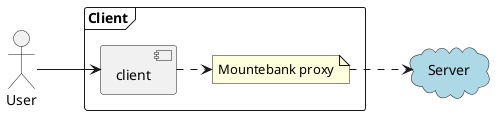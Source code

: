@startuml
actor :User:
cloud Server #LightBlue


frame Client {
    User -> [client] :"        "
    note "Mountebank proxy" as proxy
}

(client) .right.> proxy
proxy .right.> (Server) :"        "
@enduml
